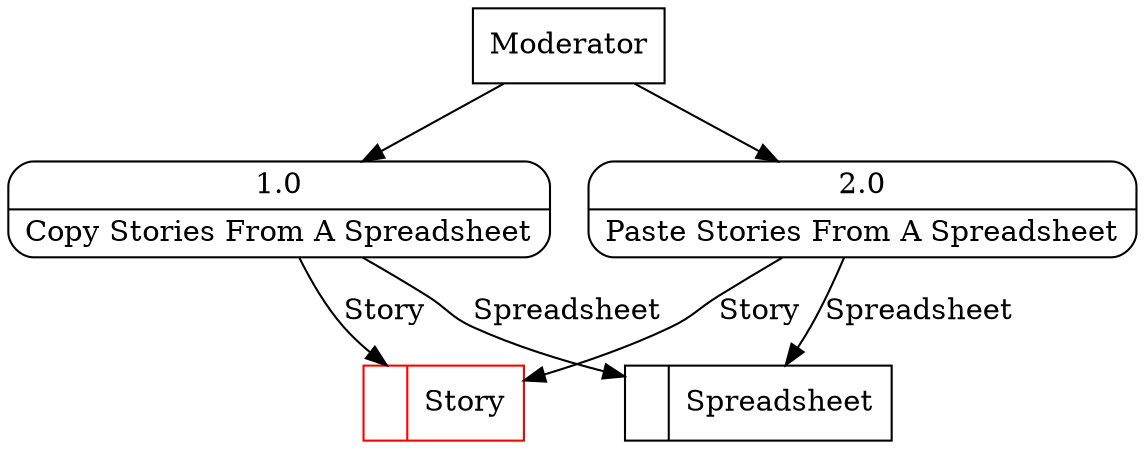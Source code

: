 digraph dfd2{ 
node[shape=record]
200 [label="<f0>  |<f1> Story " color=red];
201 [label="<f0>  |<f1> Spreadsheet " ];
202 [label="Moderator" shape=box];
203 [label="{<f0> 1.0|<f1> Copy Stories From A Spreadsheet }" shape=Mrecord];
204 [label="{<f0> 2.0|<f1> Paste Stories From A Spreadsheet }" shape=Mrecord];
202 -> 203
202 -> 204
203 -> 200 [label="Story"]
203 -> 201 [label="Spreadsheet"]
204 -> 200 [label="Story"]
204 -> 201 [label="Spreadsheet"]
}